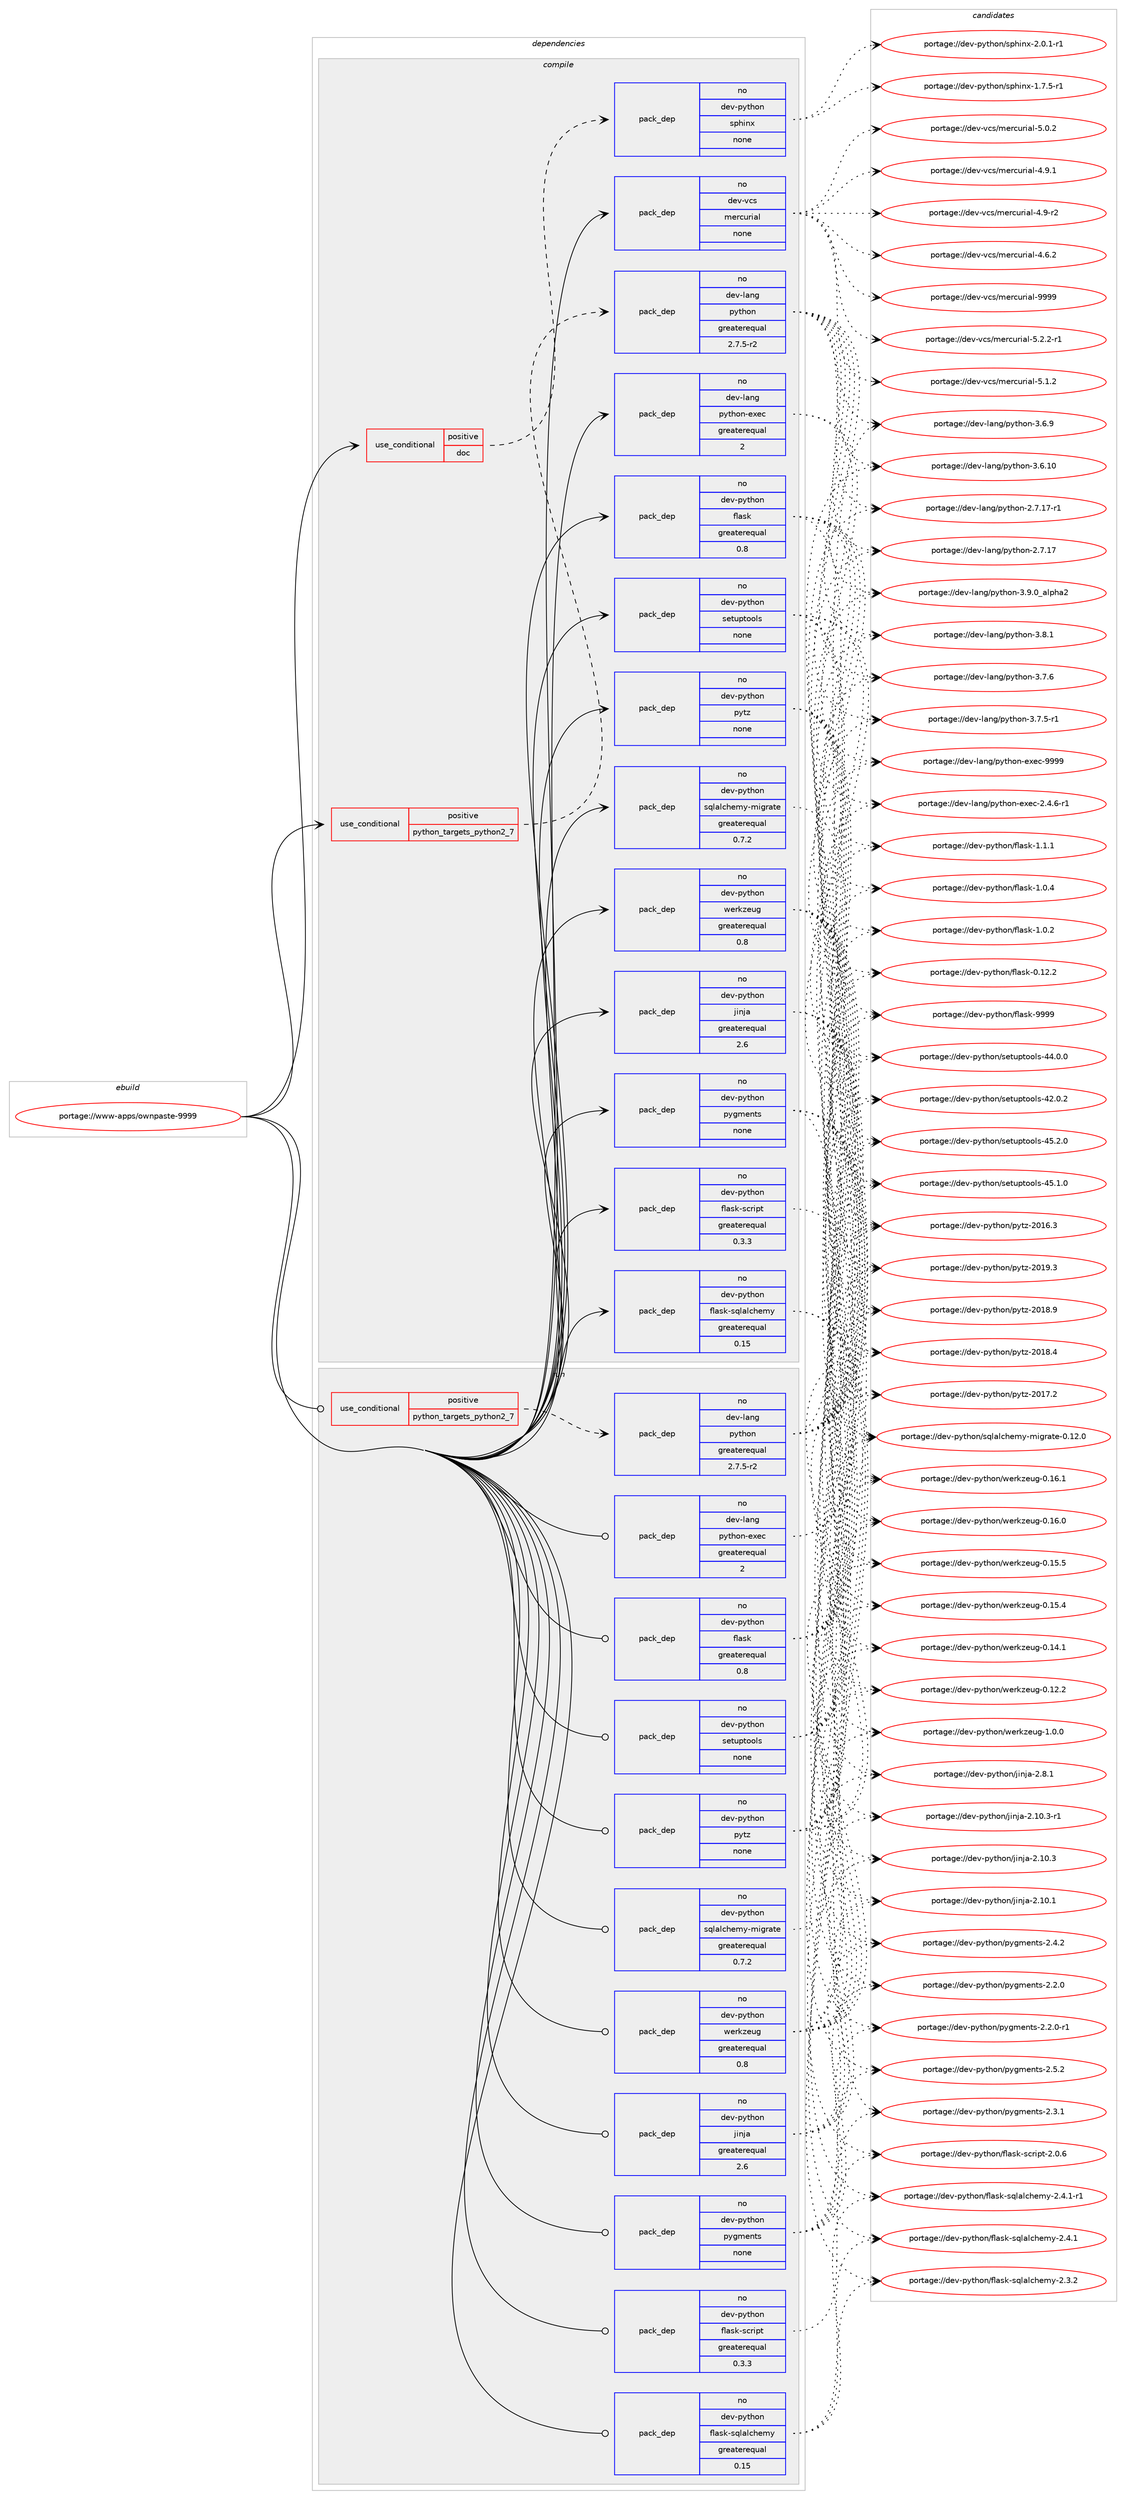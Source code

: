 digraph prolog {

# *************
# Graph options
# *************

newrank=true;
concentrate=true;
compound=true;
graph [rankdir=LR,fontname=Helvetica,fontsize=10,ranksep=1.5];#, ranksep=2.5, nodesep=0.2];
edge  [arrowhead=vee];
node  [fontname=Helvetica,fontsize=10];

# **********
# The ebuild
# **********

subgraph cluster_leftcol {
color=gray;
rank=same;
label=<<i>ebuild</i>>;
id [label="portage://www-apps/ownpaste-9999", color=red, width=4, href="../www-apps/ownpaste-9999.svg"];
}

# ****************
# The dependencies
# ****************

subgraph cluster_midcol {
color=gray;
label=<<i>dependencies</i>>;
subgraph cluster_compile {
fillcolor="#eeeeee";
style=filled;
label=<<i>compile</i>>;
subgraph cond5952 {
dependency33136 [label=<<TABLE BORDER="0" CELLBORDER="1" CELLSPACING="0" CELLPADDING="4"><TR><TD ROWSPAN="3" CELLPADDING="10">use_conditional</TD></TR><TR><TD>positive</TD></TR><TR><TD>doc</TD></TR></TABLE>>, shape=none, color=red];
subgraph pack26562 {
dependency33137 [label=<<TABLE BORDER="0" CELLBORDER="1" CELLSPACING="0" CELLPADDING="4" WIDTH="220"><TR><TD ROWSPAN="6" CELLPADDING="30">pack_dep</TD></TR><TR><TD WIDTH="110">no</TD></TR><TR><TD>dev-python</TD></TR><TR><TD>sphinx</TD></TR><TR><TD>none</TD></TR><TR><TD></TD></TR></TABLE>>, shape=none, color=blue];
}
dependency33136:e -> dependency33137:w [weight=20,style="dashed",arrowhead="vee"];
}
id:e -> dependency33136:w [weight=20,style="solid",arrowhead="vee"];
subgraph cond5953 {
dependency33138 [label=<<TABLE BORDER="0" CELLBORDER="1" CELLSPACING="0" CELLPADDING="4"><TR><TD ROWSPAN="3" CELLPADDING="10">use_conditional</TD></TR><TR><TD>positive</TD></TR><TR><TD>python_targets_python2_7</TD></TR></TABLE>>, shape=none, color=red];
subgraph pack26563 {
dependency33139 [label=<<TABLE BORDER="0" CELLBORDER="1" CELLSPACING="0" CELLPADDING="4" WIDTH="220"><TR><TD ROWSPAN="6" CELLPADDING="30">pack_dep</TD></TR><TR><TD WIDTH="110">no</TD></TR><TR><TD>dev-lang</TD></TR><TR><TD>python</TD></TR><TR><TD>greaterequal</TD></TR><TR><TD>2.7.5-r2</TD></TR></TABLE>>, shape=none, color=blue];
}
dependency33138:e -> dependency33139:w [weight=20,style="dashed",arrowhead="vee"];
}
id:e -> dependency33138:w [weight=20,style="solid",arrowhead="vee"];
subgraph pack26564 {
dependency33140 [label=<<TABLE BORDER="0" CELLBORDER="1" CELLSPACING="0" CELLPADDING="4" WIDTH="220"><TR><TD ROWSPAN="6" CELLPADDING="30">pack_dep</TD></TR><TR><TD WIDTH="110">no</TD></TR><TR><TD>dev-lang</TD></TR><TR><TD>python-exec</TD></TR><TR><TD>greaterequal</TD></TR><TR><TD>2</TD></TR></TABLE>>, shape=none, color=blue];
}
id:e -> dependency33140:w [weight=20,style="solid",arrowhead="vee"];
subgraph pack26565 {
dependency33141 [label=<<TABLE BORDER="0" CELLBORDER="1" CELLSPACING="0" CELLPADDING="4" WIDTH="220"><TR><TD ROWSPAN="6" CELLPADDING="30">pack_dep</TD></TR><TR><TD WIDTH="110">no</TD></TR><TR><TD>dev-python</TD></TR><TR><TD>flask</TD></TR><TR><TD>greaterequal</TD></TR><TR><TD>0.8</TD></TR></TABLE>>, shape=none, color=blue];
}
id:e -> dependency33141:w [weight=20,style="solid",arrowhead="vee"];
subgraph pack26566 {
dependency33142 [label=<<TABLE BORDER="0" CELLBORDER="1" CELLSPACING="0" CELLPADDING="4" WIDTH="220"><TR><TD ROWSPAN="6" CELLPADDING="30">pack_dep</TD></TR><TR><TD WIDTH="110">no</TD></TR><TR><TD>dev-python</TD></TR><TR><TD>flask-script</TD></TR><TR><TD>greaterequal</TD></TR><TR><TD>0.3.3</TD></TR></TABLE>>, shape=none, color=blue];
}
id:e -> dependency33142:w [weight=20,style="solid",arrowhead="vee"];
subgraph pack26567 {
dependency33143 [label=<<TABLE BORDER="0" CELLBORDER="1" CELLSPACING="0" CELLPADDING="4" WIDTH="220"><TR><TD ROWSPAN="6" CELLPADDING="30">pack_dep</TD></TR><TR><TD WIDTH="110">no</TD></TR><TR><TD>dev-python</TD></TR><TR><TD>flask-sqlalchemy</TD></TR><TR><TD>greaterequal</TD></TR><TR><TD>0.15</TD></TR></TABLE>>, shape=none, color=blue];
}
id:e -> dependency33143:w [weight=20,style="solid",arrowhead="vee"];
subgraph pack26568 {
dependency33144 [label=<<TABLE BORDER="0" CELLBORDER="1" CELLSPACING="0" CELLPADDING="4" WIDTH="220"><TR><TD ROWSPAN="6" CELLPADDING="30">pack_dep</TD></TR><TR><TD WIDTH="110">no</TD></TR><TR><TD>dev-python</TD></TR><TR><TD>jinja</TD></TR><TR><TD>greaterequal</TD></TR><TR><TD>2.6</TD></TR></TABLE>>, shape=none, color=blue];
}
id:e -> dependency33144:w [weight=20,style="solid",arrowhead="vee"];
subgraph pack26569 {
dependency33145 [label=<<TABLE BORDER="0" CELLBORDER="1" CELLSPACING="0" CELLPADDING="4" WIDTH="220"><TR><TD ROWSPAN="6" CELLPADDING="30">pack_dep</TD></TR><TR><TD WIDTH="110">no</TD></TR><TR><TD>dev-python</TD></TR><TR><TD>pygments</TD></TR><TR><TD>none</TD></TR><TR><TD></TD></TR></TABLE>>, shape=none, color=blue];
}
id:e -> dependency33145:w [weight=20,style="solid",arrowhead="vee"];
subgraph pack26570 {
dependency33146 [label=<<TABLE BORDER="0" CELLBORDER="1" CELLSPACING="0" CELLPADDING="4" WIDTH="220"><TR><TD ROWSPAN="6" CELLPADDING="30">pack_dep</TD></TR><TR><TD WIDTH="110">no</TD></TR><TR><TD>dev-python</TD></TR><TR><TD>pytz</TD></TR><TR><TD>none</TD></TR><TR><TD></TD></TR></TABLE>>, shape=none, color=blue];
}
id:e -> dependency33146:w [weight=20,style="solid",arrowhead="vee"];
subgraph pack26571 {
dependency33147 [label=<<TABLE BORDER="0" CELLBORDER="1" CELLSPACING="0" CELLPADDING="4" WIDTH="220"><TR><TD ROWSPAN="6" CELLPADDING="30">pack_dep</TD></TR><TR><TD WIDTH="110">no</TD></TR><TR><TD>dev-python</TD></TR><TR><TD>setuptools</TD></TR><TR><TD>none</TD></TR><TR><TD></TD></TR></TABLE>>, shape=none, color=blue];
}
id:e -> dependency33147:w [weight=20,style="solid",arrowhead="vee"];
subgraph pack26572 {
dependency33148 [label=<<TABLE BORDER="0" CELLBORDER="1" CELLSPACING="0" CELLPADDING="4" WIDTH="220"><TR><TD ROWSPAN="6" CELLPADDING="30">pack_dep</TD></TR><TR><TD WIDTH="110">no</TD></TR><TR><TD>dev-python</TD></TR><TR><TD>sqlalchemy-migrate</TD></TR><TR><TD>greaterequal</TD></TR><TR><TD>0.7.2</TD></TR></TABLE>>, shape=none, color=blue];
}
id:e -> dependency33148:w [weight=20,style="solid",arrowhead="vee"];
subgraph pack26573 {
dependency33149 [label=<<TABLE BORDER="0" CELLBORDER="1" CELLSPACING="0" CELLPADDING="4" WIDTH="220"><TR><TD ROWSPAN="6" CELLPADDING="30">pack_dep</TD></TR><TR><TD WIDTH="110">no</TD></TR><TR><TD>dev-python</TD></TR><TR><TD>werkzeug</TD></TR><TR><TD>greaterequal</TD></TR><TR><TD>0.8</TD></TR></TABLE>>, shape=none, color=blue];
}
id:e -> dependency33149:w [weight=20,style="solid",arrowhead="vee"];
subgraph pack26574 {
dependency33150 [label=<<TABLE BORDER="0" CELLBORDER="1" CELLSPACING="0" CELLPADDING="4" WIDTH="220"><TR><TD ROWSPAN="6" CELLPADDING="30">pack_dep</TD></TR><TR><TD WIDTH="110">no</TD></TR><TR><TD>dev-vcs</TD></TR><TR><TD>mercurial</TD></TR><TR><TD>none</TD></TR><TR><TD></TD></TR></TABLE>>, shape=none, color=blue];
}
id:e -> dependency33150:w [weight=20,style="solid",arrowhead="vee"];
}
subgraph cluster_compileandrun {
fillcolor="#eeeeee";
style=filled;
label=<<i>compile and run</i>>;
}
subgraph cluster_run {
fillcolor="#eeeeee";
style=filled;
label=<<i>run</i>>;
subgraph cond5954 {
dependency33151 [label=<<TABLE BORDER="0" CELLBORDER="1" CELLSPACING="0" CELLPADDING="4"><TR><TD ROWSPAN="3" CELLPADDING="10">use_conditional</TD></TR><TR><TD>positive</TD></TR><TR><TD>python_targets_python2_7</TD></TR></TABLE>>, shape=none, color=red];
subgraph pack26575 {
dependency33152 [label=<<TABLE BORDER="0" CELLBORDER="1" CELLSPACING="0" CELLPADDING="4" WIDTH="220"><TR><TD ROWSPAN="6" CELLPADDING="30">pack_dep</TD></TR><TR><TD WIDTH="110">no</TD></TR><TR><TD>dev-lang</TD></TR><TR><TD>python</TD></TR><TR><TD>greaterequal</TD></TR><TR><TD>2.7.5-r2</TD></TR></TABLE>>, shape=none, color=blue];
}
dependency33151:e -> dependency33152:w [weight=20,style="dashed",arrowhead="vee"];
}
id:e -> dependency33151:w [weight=20,style="solid",arrowhead="odot"];
subgraph pack26576 {
dependency33153 [label=<<TABLE BORDER="0" CELLBORDER="1" CELLSPACING="0" CELLPADDING="4" WIDTH="220"><TR><TD ROWSPAN="6" CELLPADDING="30">pack_dep</TD></TR><TR><TD WIDTH="110">no</TD></TR><TR><TD>dev-lang</TD></TR><TR><TD>python-exec</TD></TR><TR><TD>greaterequal</TD></TR><TR><TD>2</TD></TR></TABLE>>, shape=none, color=blue];
}
id:e -> dependency33153:w [weight=20,style="solid",arrowhead="odot"];
subgraph pack26577 {
dependency33154 [label=<<TABLE BORDER="0" CELLBORDER="1" CELLSPACING="0" CELLPADDING="4" WIDTH="220"><TR><TD ROWSPAN="6" CELLPADDING="30">pack_dep</TD></TR><TR><TD WIDTH="110">no</TD></TR><TR><TD>dev-python</TD></TR><TR><TD>flask</TD></TR><TR><TD>greaterequal</TD></TR><TR><TD>0.8</TD></TR></TABLE>>, shape=none, color=blue];
}
id:e -> dependency33154:w [weight=20,style="solid",arrowhead="odot"];
subgraph pack26578 {
dependency33155 [label=<<TABLE BORDER="0" CELLBORDER="1" CELLSPACING="0" CELLPADDING="4" WIDTH="220"><TR><TD ROWSPAN="6" CELLPADDING="30">pack_dep</TD></TR><TR><TD WIDTH="110">no</TD></TR><TR><TD>dev-python</TD></TR><TR><TD>flask-script</TD></TR><TR><TD>greaterequal</TD></TR><TR><TD>0.3.3</TD></TR></TABLE>>, shape=none, color=blue];
}
id:e -> dependency33155:w [weight=20,style="solid",arrowhead="odot"];
subgraph pack26579 {
dependency33156 [label=<<TABLE BORDER="0" CELLBORDER="1" CELLSPACING="0" CELLPADDING="4" WIDTH="220"><TR><TD ROWSPAN="6" CELLPADDING="30">pack_dep</TD></TR><TR><TD WIDTH="110">no</TD></TR><TR><TD>dev-python</TD></TR><TR><TD>flask-sqlalchemy</TD></TR><TR><TD>greaterequal</TD></TR><TR><TD>0.15</TD></TR></TABLE>>, shape=none, color=blue];
}
id:e -> dependency33156:w [weight=20,style="solid",arrowhead="odot"];
subgraph pack26580 {
dependency33157 [label=<<TABLE BORDER="0" CELLBORDER="1" CELLSPACING="0" CELLPADDING="4" WIDTH="220"><TR><TD ROWSPAN="6" CELLPADDING="30">pack_dep</TD></TR><TR><TD WIDTH="110">no</TD></TR><TR><TD>dev-python</TD></TR><TR><TD>jinja</TD></TR><TR><TD>greaterequal</TD></TR><TR><TD>2.6</TD></TR></TABLE>>, shape=none, color=blue];
}
id:e -> dependency33157:w [weight=20,style="solid",arrowhead="odot"];
subgraph pack26581 {
dependency33158 [label=<<TABLE BORDER="0" CELLBORDER="1" CELLSPACING="0" CELLPADDING="4" WIDTH="220"><TR><TD ROWSPAN="6" CELLPADDING="30">pack_dep</TD></TR><TR><TD WIDTH="110">no</TD></TR><TR><TD>dev-python</TD></TR><TR><TD>pygments</TD></TR><TR><TD>none</TD></TR><TR><TD></TD></TR></TABLE>>, shape=none, color=blue];
}
id:e -> dependency33158:w [weight=20,style="solid",arrowhead="odot"];
subgraph pack26582 {
dependency33159 [label=<<TABLE BORDER="0" CELLBORDER="1" CELLSPACING="0" CELLPADDING="4" WIDTH="220"><TR><TD ROWSPAN="6" CELLPADDING="30">pack_dep</TD></TR><TR><TD WIDTH="110">no</TD></TR><TR><TD>dev-python</TD></TR><TR><TD>pytz</TD></TR><TR><TD>none</TD></TR><TR><TD></TD></TR></TABLE>>, shape=none, color=blue];
}
id:e -> dependency33159:w [weight=20,style="solid",arrowhead="odot"];
subgraph pack26583 {
dependency33160 [label=<<TABLE BORDER="0" CELLBORDER="1" CELLSPACING="0" CELLPADDING="4" WIDTH="220"><TR><TD ROWSPAN="6" CELLPADDING="30">pack_dep</TD></TR><TR><TD WIDTH="110">no</TD></TR><TR><TD>dev-python</TD></TR><TR><TD>setuptools</TD></TR><TR><TD>none</TD></TR><TR><TD></TD></TR></TABLE>>, shape=none, color=blue];
}
id:e -> dependency33160:w [weight=20,style="solid",arrowhead="odot"];
subgraph pack26584 {
dependency33161 [label=<<TABLE BORDER="0" CELLBORDER="1" CELLSPACING="0" CELLPADDING="4" WIDTH="220"><TR><TD ROWSPAN="6" CELLPADDING="30">pack_dep</TD></TR><TR><TD WIDTH="110">no</TD></TR><TR><TD>dev-python</TD></TR><TR><TD>sqlalchemy-migrate</TD></TR><TR><TD>greaterequal</TD></TR><TR><TD>0.7.2</TD></TR></TABLE>>, shape=none, color=blue];
}
id:e -> dependency33161:w [weight=20,style="solid",arrowhead="odot"];
subgraph pack26585 {
dependency33162 [label=<<TABLE BORDER="0" CELLBORDER="1" CELLSPACING="0" CELLPADDING="4" WIDTH="220"><TR><TD ROWSPAN="6" CELLPADDING="30">pack_dep</TD></TR><TR><TD WIDTH="110">no</TD></TR><TR><TD>dev-python</TD></TR><TR><TD>werkzeug</TD></TR><TR><TD>greaterequal</TD></TR><TR><TD>0.8</TD></TR></TABLE>>, shape=none, color=blue];
}
id:e -> dependency33162:w [weight=20,style="solid",arrowhead="odot"];
}
}

# **************
# The candidates
# **************

subgraph cluster_choices {
rank=same;
color=gray;
label=<<i>candidates</i>>;

subgraph choice26562 {
color=black;
nodesep=1;
choice10010111845112121116104111110471151121041051101204550464846494511449 [label="portage://dev-python/sphinx-2.0.1-r1", color=red, width=4,href="../dev-python/sphinx-2.0.1-r1.svg"];
choice10010111845112121116104111110471151121041051101204549465546534511449 [label="portage://dev-python/sphinx-1.7.5-r1", color=red, width=4,href="../dev-python/sphinx-1.7.5-r1.svg"];
dependency33137:e -> choice10010111845112121116104111110471151121041051101204550464846494511449:w [style=dotted,weight="100"];
dependency33137:e -> choice10010111845112121116104111110471151121041051101204549465546534511449:w [style=dotted,weight="100"];
}
subgraph choice26563 {
color=black;
nodesep=1;
choice10010111845108971101034711212111610411111045514657464895971081121049750 [label="portage://dev-lang/python-3.9.0_alpha2", color=red, width=4,href="../dev-lang/python-3.9.0_alpha2.svg"];
choice100101118451089711010347112121116104111110455146564649 [label="portage://dev-lang/python-3.8.1", color=red, width=4,href="../dev-lang/python-3.8.1.svg"];
choice100101118451089711010347112121116104111110455146554654 [label="portage://dev-lang/python-3.7.6", color=red, width=4,href="../dev-lang/python-3.7.6.svg"];
choice1001011184510897110103471121211161041111104551465546534511449 [label="portage://dev-lang/python-3.7.5-r1", color=red, width=4,href="../dev-lang/python-3.7.5-r1.svg"];
choice100101118451089711010347112121116104111110455146544657 [label="portage://dev-lang/python-3.6.9", color=red, width=4,href="../dev-lang/python-3.6.9.svg"];
choice10010111845108971101034711212111610411111045514654464948 [label="portage://dev-lang/python-3.6.10", color=red, width=4,href="../dev-lang/python-3.6.10.svg"];
choice100101118451089711010347112121116104111110455046554649554511449 [label="portage://dev-lang/python-2.7.17-r1", color=red, width=4,href="../dev-lang/python-2.7.17-r1.svg"];
choice10010111845108971101034711212111610411111045504655464955 [label="portage://dev-lang/python-2.7.17", color=red, width=4,href="../dev-lang/python-2.7.17.svg"];
dependency33139:e -> choice10010111845108971101034711212111610411111045514657464895971081121049750:w [style=dotted,weight="100"];
dependency33139:e -> choice100101118451089711010347112121116104111110455146564649:w [style=dotted,weight="100"];
dependency33139:e -> choice100101118451089711010347112121116104111110455146554654:w [style=dotted,weight="100"];
dependency33139:e -> choice1001011184510897110103471121211161041111104551465546534511449:w [style=dotted,weight="100"];
dependency33139:e -> choice100101118451089711010347112121116104111110455146544657:w [style=dotted,weight="100"];
dependency33139:e -> choice10010111845108971101034711212111610411111045514654464948:w [style=dotted,weight="100"];
dependency33139:e -> choice100101118451089711010347112121116104111110455046554649554511449:w [style=dotted,weight="100"];
dependency33139:e -> choice10010111845108971101034711212111610411111045504655464955:w [style=dotted,weight="100"];
}
subgraph choice26564 {
color=black;
nodesep=1;
choice10010111845108971101034711212111610411111045101120101994557575757 [label="portage://dev-lang/python-exec-9999", color=red, width=4,href="../dev-lang/python-exec-9999.svg"];
choice10010111845108971101034711212111610411111045101120101994550465246544511449 [label="portage://dev-lang/python-exec-2.4.6-r1", color=red, width=4,href="../dev-lang/python-exec-2.4.6-r1.svg"];
dependency33140:e -> choice10010111845108971101034711212111610411111045101120101994557575757:w [style=dotted,weight="100"];
dependency33140:e -> choice10010111845108971101034711212111610411111045101120101994550465246544511449:w [style=dotted,weight="100"];
}
subgraph choice26565 {
color=black;
nodesep=1;
choice1001011184511212111610411111047102108971151074557575757 [label="portage://dev-python/flask-9999", color=red, width=4,href="../dev-python/flask-9999.svg"];
choice100101118451121211161041111104710210897115107454946494649 [label="portage://dev-python/flask-1.1.1", color=red, width=4,href="../dev-python/flask-1.1.1.svg"];
choice100101118451121211161041111104710210897115107454946484652 [label="portage://dev-python/flask-1.0.4", color=red, width=4,href="../dev-python/flask-1.0.4.svg"];
choice100101118451121211161041111104710210897115107454946484650 [label="portage://dev-python/flask-1.0.2", color=red, width=4,href="../dev-python/flask-1.0.2.svg"];
choice10010111845112121116104111110471021089711510745484649504650 [label="portage://dev-python/flask-0.12.2", color=red, width=4,href="../dev-python/flask-0.12.2.svg"];
dependency33141:e -> choice1001011184511212111610411111047102108971151074557575757:w [style=dotted,weight="100"];
dependency33141:e -> choice100101118451121211161041111104710210897115107454946494649:w [style=dotted,weight="100"];
dependency33141:e -> choice100101118451121211161041111104710210897115107454946484652:w [style=dotted,weight="100"];
dependency33141:e -> choice100101118451121211161041111104710210897115107454946484650:w [style=dotted,weight="100"];
dependency33141:e -> choice10010111845112121116104111110471021089711510745484649504650:w [style=dotted,weight="100"];
}
subgraph choice26566 {
color=black;
nodesep=1;
choice1001011184511212111610411111047102108971151074511599114105112116455046484654 [label="portage://dev-python/flask-script-2.0.6", color=red, width=4,href="../dev-python/flask-script-2.0.6.svg"];
dependency33142:e -> choice1001011184511212111610411111047102108971151074511599114105112116455046484654:w [style=dotted,weight="100"];
}
subgraph choice26567 {
color=black;
nodesep=1;
choice1001011184511212111610411111047102108971151074511511310897108991041011091214550465246494511449 [label="portage://dev-python/flask-sqlalchemy-2.4.1-r1", color=red, width=4,href="../dev-python/flask-sqlalchemy-2.4.1-r1.svg"];
choice100101118451121211161041111104710210897115107451151131089710899104101109121455046524649 [label="portage://dev-python/flask-sqlalchemy-2.4.1", color=red, width=4,href="../dev-python/flask-sqlalchemy-2.4.1.svg"];
choice100101118451121211161041111104710210897115107451151131089710899104101109121455046514650 [label="portage://dev-python/flask-sqlalchemy-2.3.2", color=red, width=4,href="../dev-python/flask-sqlalchemy-2.3.2.svg"];
dependency33143:e -> choice1001011184511212111610411111047102108971151074511511310897108991041011091214550465246494511449:w [style=dotted,weight="100"];
dependency33143:e -> choice100101118451121211161041111104710210897115107451151131089710899104101109121455046524649:w [style=dotted,weight="100"];
dependency33143:e -> choice100101118451121211161041111104710210897115107451151131089710899104101109121455046514650:w [style=dotted,weight="100"];
}
subgraph choice26568 {
color=black;
nodesep=1;
choice100101118451121211161041111104710610511010697455046564649 [label="portage://dev-python/jinja-2.8.1", color=red, width=4,href="../dev-python/jinja-2.8.1.svg"];
choice100101118451121211161041111104710610511010697455046494846514511449 [label="portage://dev-python/jinja-2.10.3-r1", color=red, width=4,href="../dev-python/jinja-2.10.3-r1.svg"];
choice10010111845112121116104111110471061051101069745504649484651 [label="portage://dev-python/jinja-2.10.3", color=red, width=4,href="../dev-python/jinja-2.10.3.svg"];
choice10010111845112121116104111110471061051101069745504649484649 [label="portage://dev-python/jinja-2.10.1", color=red, width=4,href="../dev-python/jinja-2.10.1.svg"];
dependency33144:e -> choice100101118451121211161041111104710610511010697455046564649:w [style=dotted,weight="100"];
dependency33144:e -> choice100101118451121211161041111104710610511010697455046494846514511449:w [style=dotted,weight="100"];
dependency33144:e -> choice10010111845112121116104111110471061051101069745504649484651:w [style=dotted,weight="100"];
dependency33144:e -> choice10010111845112121116104111110471061051101069745504649484649:w [style=dotted,weight="100"];
}
subgraph choice26569 {
color=black;
nodesep=1;
choice1001011184511212111610411111047112121103109101110116115455046534650 [label="portage://dev-python/pygments-2.5.2", color=red, width=4,href="../dev-python/pygments-2.5.2.svg"];
choice1001011184511212111610411111047112121103109101110116115455046524650 [label="portage://dev-python/pygments-2.4.2", color=red, width=4,href="../dev-python/pygments-2.4.2.svg"];
choice1001011184511212111610411111047112121103109101110116115455046514649 [label="portage://dev-python/pygments-2.3.1", color=red, width=4,href="../dev-python/pygments-2.3.1.svg"];
choice10010111845112121116104111110471121211031091011101161154550465046484511449 [label="portage://dev-python/pygments-2.2.0-r1", color=red, width=4,href="../dev-python/pygments-2.2.0-r1.svg"];
choice1001011184511212111610411111047112121103109101110116115455046504648 [label="portage://dev-python/pygments-2.2.0", color=red, width=4,href="../dev-python/pygments-2.2.0.svg"];
dependency33145:e -> choice1001011184511212111610411111047112121103109101110116115455046534650:w [style=dotted,weight="100"];
dependency33145:e -> choice1001011184511212111610411111047112121103109101110116115455046524650:w [style=dotted,weight="100"];
dependency33145:e -> choice1001011184511212111610411111047112121103109101110116115455046514649:w [style=dotted,weight="100"];
dependency33145:e -> choice10010111845112121116104111110471121211031091011101161154550465046484511449:w [style=dotted,weight="100"];
dependency33145:e -> choice1001011184511212111610411111047112121103109101110116115455046504648:w [style=dotted,weight="100"];
}
subgraph choice26570 {
color=black;
nodesep=1;
choice100101118451121211161041111104711212111612245504849574651 [label="portage://dev-python/pytz-2019.3", color=red, width=4,href="../dev-python/pytz-2019.3.svg"];
choice100101118451121211161041111104711212111612245504849564657 [label="portage://dev-python/pytz-2018.9", color=red, width=4,href="../dev-python/pytz-2018.9.svg"];
choice100101118451121211161041111104711212111612245504849564652 [label="portage://dev-python/pytz-2018.4", color=red, width=4,href="../dev-python/pytz-2018.4.svg"];
choice100101118451121211161041111104711212111612245504849554650 [label="portage://dev-python/pytz-2017.2", color=red, width=4,href="../dev-python/pytz-2017.2.svg"];
choice100101118451121211161041111104711212111612245504849544651 [label="portage://dev-python/pytz-2016.3", color=red, width=4,href="../dev-python/pytz-2016.3.svg"];
dependency33146:e -> choice100101118451121211161041111104711212111612245504849574651:w [style=dotted,weight="100"];
dependency33146:e -> choice100101118451121211161041111104711212111612245504849564657:w [style=dotted,weight="100"];
dependency33146:e -> choice100101118451121211161041111104711212111612245504849564652:w [style=dotted,weight="100"];
dependency33146:e -> choice100101118451121211161041111104711212111612245504849554650:w [style=dotted,weight="100"];
dependency33146:e -> choice100101118451121211161041111104711212111612245504849544651:w [style=dotted,weight="100"];
}
subgraph choice26571 {
color=black;
nodesep=1;
choice100101118451121211161041111104711510111611711211611111110811545525346504648 [label="portage://dev-python/setuptools-45.2.0", color=red, width=4,href="../dev-python/setuptools-45.2.0.svg"];
choice100101118451121211161041111104711510111611711211611111110811545525346494648 [label="portage://dev-python/setuptools-45.1.0", color=red, width=4,href="../dev-python/setuptools-45.1.0.svg"];
choice100101118451121211161041111104711510111611711211611111110811545525246484648 [label="portage://dev-python/setuptools-44.0.0", color=red, width=4,href="../dev-python/setuptools-44.0.0.svg"];
choice100101118451121211161041111104711510111611711211611111110811545525046484650 [label="portage://dev-python/setuptools-42.0.2", color=red, width=4,href="../dev-python/setuptools-42.0.2.svg"];
dependency33147:e -> choice100101118451121211161041111104711510111611711211611111110811545525346504648:w [style=dotted,weight="100"];
dependency33147:e -> choice100101118451121211161041111104711510111611711211611111110811545525346494648:w [style=dotted,weight="100"];
dependency33147:e -> choice100101118451121211161041111104711510111611711211611111110811545525246484648:w [style=dotted,weight="100"];
dependency33147:e -> choice100101118451121211161041111104711510111611711211611111110811545525046484650:w [style=dotted,weight="100"];
}
subgraph choice26572 {
color=black;
nodesep=1;
choice10010111845112121116104111110471151131089710899104101109121451091051031149711610145484649504648 [label="portage://dev-python/sqlalchemy-migrate-0.12.0", color=red, width=4,href="../dev-python/sqlalchemy-migrate-0.12.0.svg"];
dependency33148:e -> choice10010111845112121116104111110471151131089710899104101109121451091051031149711610145484649504648:w [style=dotted,weight="100"];
}
subgraph choice26573 {
color=black;
nodesep=1;
choice1001011184511212111610411111047119101114107122101117103454946484648 [label="portage://dev-python/werkzeug-1.0.0", color=red, width=4,href="../dev-python/werkzeug-1.0.0.svg"];
choice100101118451121211161041111104711910111410712210111710345484649544649 [label="portage://dev-python/werkzeug-0.16.1", color=red, width=4,href="../dev-python/werkzeug-0.16.1.svg"];
choice100101118451121211161041111104711910111410712210111710345484649544648 [label="portage://dev-python/werkzeug-0.16.0", color=red, width=4,href="../dev-python/werkzeug-0.16.0.svg"];
choice100101118451121211161041111104711910111410712210111710345484649534653 [label="portage://dev-python/werkzeug-0.15.5", color=red, width=4,href="../dev-python/werkzeug-0.15.5.svg"];
choice100101118451121211161041111104711910111410712210111710345484649534652 [label="portage://dev-python/werkzeug-0.15.4", color=red, width=4,href="../dev-python/werkzeug-0.15.4.svg"];
choice100101118451121211161041111104711910111410712210111710345484649524649 [label="portage://dev-python/werkzeug-0.14.1", color=red, width=4,href="../dev-python/werkzeug-0.14.1.svg"];
choice100101118451121211161041111104711910111410712210111710345484649504650 [label="portage://dev-python/werkzeug-0.12.2", color=red, width=4,href="../dev-python/werkzeug-0.12.2.svg"];
dependency33149:e -> choice1001011184511212111610411111047119101114107122101117103454946484648:w [style=dotted,weight="100"];
dependency33149:e -> choice100101118451121211161041111104711910111410712210111710345484649544649:w [style=dotted,weight="100"];
dependency33149:e -> choice100101118451121211161041111104711910111410712210111710345484649544648:w [style=dotted,weight="100"];
dependency33149:e -> choice100101118451121211161041111104711910111410712210111710345484649534653:w [style=dotted,weight="100"];
dependency33149:e -> choice100101118451121211161041111104711910111410712210111710345484649534652:w [style=dotted,weight="100"];
dependency33149:e -> choice100101118451121211161041111104711910111410712210111710345484649524649:w [style=dotted,weight="100"];
dependency33149:e -> choice100101118451121211161041111104711910111410712210111710345484649504650:w [style=dotted,weight="100"];
}
subgraph choice26574 {
color=black;
nodesep=1;
choice10010111845118991154710910111499117114105971084557575757 [label="portage://dev-vcs/mercurial-9999", color=red, width=4,href="../dev-vcs/mercurial-9999.svg"];
choice10010111845118991154710910111499117114105971084553465046504511449 [label="portage://dev-vcs/mercurial-5.2.2-r1", color=red, width=4,href="../dev-vcs/mercurial-5.2.2-r1.svg"];
choice1001011184511899115471091011149911711410597108455346494650 [label="portage://dev-vcs/mercurial-5.1.2", color=red, width=4,href="../dev-vcs/mercurial-5.1.2.svg"];
choice1001011184511899115471091011149911711410597108455346484650 [label="portage://dev-vcs/mercurial-5.0.2", color=red, width=4,href="../dev-vcs/mercurial-5.0.2.svg"];
choice1001011184511899115471091011149911711410597108455246574649 [label="portage://dev-vcs/mercurial-4.9.1", color=red, width=4,href="../dev-vcs/mercurial-4.9.1.svg"];
choice1001011184511899115471091011149911711410597108455246574511450 [label="portage://dev-vcs/mercurial-4.9-r2", color=red, width=4,href="../dev-vcs/mercurial-4.9-r2.svg"];
choice1001011184511899115471091011149911711410597108455246544650 [label="portage://dev-vcs/mercurial-4.6.2", color=red, width=4,href="../dev-vcs/mercurial-4.6.2.svg"];
dependency33150:e -> choice10010111845118991154710910111499117114105971084557575757:w [style=dotted,weight="100"];
dependency33150:e -> choice10010111845118991154710910111499117114105971084553465046504511449:w [style=dotted,weight="100"];
dependency33150:e -> choice1001011184511899115471091011149911711410597108455346494650:w [style=dotted,weight="100"];
dependency33150:e -> choice1001011184511899115471091011149911711410597108455346484650:w [style=dotted,weight="100"];
dependency33150:e -> choice1001011184511899115471091011149911711410597108455246574649:w [style=dotted,weight="100"];
dependency33150:e -> choice1001011184511899115471091011149911711410597108455246574511450:w [style=dotted,weight="100"];
dependency33150:e -> choice1001011184511899115471091011149911711410597108455246544650:w [style=dotted,weight="100"];
}
subgraph choice26575 {
color=black;
nodesep=1;
choice10010111845108971101034711212111610411111045514657464895971081121049750 [label="portage://dev-lang/python-3.9.0_alpha2", color=red, width=4,href="../dev-lang/python-3.9.0_alpha2.svg"];
choice100101118451089711010347112121116104111110455146564649 [label="portage://dev-lang/python-3.8.1", color=red, width=4,href="../dev-lang/python-3.8.1.svg"];
choice100101118451089711010347112121116104111110455146554654 [label="portage://dev-lang/python-3.7.6", color=red, width=4,href="../dev-lang/python-3.7.6.svg"];
choice1001011184510897110103471121211161041111104551465546534511449 [label="portage://dev-lang/python-3.7.5-r1", color=red, width=4,href="../dev-lang/python-3.7.5-r1.svg"];
choice100101118451089711010347112121116104111110455146544657 [label="portage://dev-lang/python-3.6.9", color=red, width=4,href="../dev-lang/python-3.6.9.svg"];
choice10010111845108971101034711212111610411111045514654464948 [label="portage://dev-lang/python-3.6.10", color=red, width=4,href="../dev-lang/python-3.6.10.svg"];
choice100101118451089711010347112121116104111110455046554649554511449 [label="portage://dev-lang/python-2.7.17-r1", color=red, width=4,href="../dev-lang/python-2.7.17-r1.svg"];
choice10010111845108971101034711212111610411111045504655464955 [label="portage://dev-lang/python-2.7.17", color=red, width=4,href="../dev-lang/python-2.7.17.svg"];
dependency33152:e -> choice10010111845108971101034711212111610411111045514657464895971081121049750:w [style=dotted,weight="100"];
dependency33152:e -> choice100101118451089711010347112121116104111110455146564649:w [style=dotted,weight="100"];
dependency33152:e -> choice100101118451089711010347112121116104111110455146554654:w [style=dotted,weight="100"];
dependency33152:e -> choice1001011184510897110103471121211161041111104551465546534511449:w [style=dotted,weight="100"];
dependency33152:e -> choice100101118451089711010347112121116104111110455146544657:w [style=dotted,weight="100"];
dependency33152:e -> choice10010111845108971101034711212111610411111045514654464948:w [style=dotted,weight="100"];
dependency33152:e -> choice100101118451089711010347112121116104111110455046554649554511449:w [style=dotted,weight="100"];
dependency33152:e -> choice10010111845108971101034711212111610411111045504655464955:w [style=dotted,weight="100"];
}
subgraph choice26576 {
color=black;
nodesep=1;
choice10010111845108971101034711212111610411111045101120101994557575757 [label="portage://dev-lang/python-exec-9999", color=red, width=4,href="../dev-lang/python-exec-9999.svg"];
choice10010111845108971101034711212111610411111045101120101994550465246544511449 [label="portage://dev-lang/python-exec-2.4.6-r1", color=red, width=4,href="../dev-lang/python-exec-2.4.6-r1.svg"];
dependency33153:e -> choice10010111845108971101034711212111610411111045101120101994557575757:w [style=dotted,weight="100"];
dependency33153:e -> choice10010111845108971101034711212111610411111045101120101994550465246544511449:w [style=dotted,weight="100"];
}
subgraph choice26577 {
color=black;
nodesep=1;
choice1001011184511212111610411111047102108971151074557575757 [label="portage://dev-python/flask-9999", color=red, width=4,href="../dev-python/flask-9999.svg"];
choice100101118451121211161041111104710210897115107454946494649 [label="portage://dev-python/flask-1.1.1", color=red, width=4,href="../dev-python/flask-1.1.1.svg"];
choice100101118451121211161041111104710210897115107454946484652 [label="portage://dev-python/flask-1.0.4", color=red, width=4,href="../dev-python/flask-1.0.4.svg"];
choice100101118451121211161041111104710210897115107454946484650 [label="portage://dev-python/flask-1.0.2", color=red, width=4,href="../dev-python/flask-1.0.2.svg"];
choice10010111845112121116104111110471021089711510745484649504650 [label="portage://dev-python/flask-0.12.2", color=red, width=4,href="../dev-python/flask-0.12.2.svg"];
dependency33154:e -> choice1001011184511212111610411111047102108971151074557575757:w [style=dotted,weight="100"];
dependency33154:e -> choice100101118451121211161041111104710210897115107454946494649:w [style=dotted,weight="100"];
dependency33154:e -> choice100101118451121211161041111104710210897115107454946484652:w [style=dotted,weight="100"];
dependency33154:e -> choice100101118451121211161041111104710210897115107454946484650:w [style=dotted,weight="100"];
dependency33154:e -> choice10010111845112121116104111110471021089711510745484649504650:w [style=dotted,weight="100"];
}
subgraph choice26578 {
color=black;
nodesep=1;
choice1001011184511212111610411111047102108971151074511599114105112116455046484654 [label="portage://dev-python/flask-script-2.0.6", color=red, width=4,href="../dev-python/flask-script-2.0.6.svg"];
dependency33155:e -> choice1001011184511212111610411111047102108971151074511599114105112116455046484654:w [style=dotted,weight="100"];
}
subgraph choice26579 {
color=black;
nodesep=1;
choice1001011184511212111610411111047102108971151074511511310897108991041011091214550465246494511449 [label="portage://dev-python/flask-sqlalchemy-2.4.1-r1", color=red, width=4,href="../dev-python/flask-sqlalchemy-2.4.1-r1.svg"];
choice100101118451121211161041111104710210897115107451151131089710899104101109121455046524649 [label="portage://dev-python/flask-sqlalchemy-2.4.1", color=red, width=4,href="../dev-python/flask-sqlalchemy-2.4.1.svg"];
choice100101118451121211161041111104710210897115107451151131089710899104101109121455046514650 [label="portage://dev-python/flask-sqlalchemy-2.3.2", color=red, width=4,href="../dev-python/flask-sqlalchemy-2.3.2.svg"];
dependency33156:e -> choice1001011184511212111610411111047102108971151074511511310897108991041011091214550465246494511449:w [style=dotted,weight="100"];
dependency33156:e -> choice100101118451121211161041111104710210897115107451151131089710899104101109121455046524649:w [style=dotted,weight="100"];
dependency33156:e -> choice100101118451121211161041111104710210897115107451151131089710899104101109121455046514650:w [style=dotted,weight="100"];
}
subgraph choice26580 {
color=black;
nodesep=1;
choice100101118451121211161041111104710610511010697455046564649 [label="portage://dev-python/jinja-2.8.1", color=red, width=4,href="../dev-python/jinja-2.8.1.svg"];
choice100101118451121211161041111104710610511010697455046494846514511449 [label="portage://dev-python/jinja-2.10.3-r1", color=red, width=4,href="../dev-python/jinja-2.10.3-r1.svg"];
choice10010111845112121116104111110471061051101069745504649484651 [label="portage://dev-python/jinja-2.10.3", color=red, width=4,href="../dev-python/jinja-2.10.3.svg"];
choice10010111845112121116104111110471061051101069745504649484649 [label="portage://dev-python/jinja-2.10.1", color=red, width=4,href="../dev-python/jinja-2.10.1.svg"];
dependency33157:e -> choice100101118451121211161041111104710610511010697455046564649:w [style=dotted,weight="100"];
dependency33157:e -> choice100101118451121211161041111104710610511010697455046494846514511449:w [style=dotted,weight="100"];
dependency33157:e -> choice10010111845112121116104111110471061051101069745504649484651:w [style=dotted,weight="100"];
dependency33157:e -> choice10010111845112121116104111110471061051101069745504649484649:w [style=dotted,weight="100"];
}
subgraph choice26581 {
color=black;
nodesep=1;
choice1001011184511212111610411111047112121103109101110116115455046534650 [label="portage://dev-python/pygments-2.5.2", color=red, width=4,href="../dev-python/pygments-2.5.2.svg"];
choice1001011184511212111610411111047112121103109101110116115455046524650 [label="portage://dev-python/pygments-2.4.2", color=red, width=4,href="../dev-python/pygments-2.4.2.svg"];
choice1001011184511212111610411111047112121103109101110116115455046514649 [label="portage://dev-python/pygments-2.3.1", color=red, width=4,href="../dev-python/pygments-2.3.1.svg"];
choice10010111845112121116104111110471121211031091011101161154550465046484511449 [label="portage://dev-python/pygments-2.2.0-r1", color=red, width=4,href="../dev-python/pygments-2.2.0-r1.svg"];
choice1001011184511212111610411111047112121103109101110116115455046504648 [label="portage://dev-python/pygments-2.2.0", color=red, width=4,href="../dev-python/pygments-2.2.0.svg"];
dependency33158:e -> choice1001011184511212111610411111047112121103109101110116115455046534650:w [style=dotted,weight="100"];
dependency33158:e -> choice1001011184511212111610411111047112121103109101110116115455046524650:w [style=dotted,weight="100"];
dependency33158:e -> choice1001011184511212111610411111047112121103109101110116115455046514649:w [style=dotted,weight="100"];
dependency33158:e -> choice10010111845112121116104111110471121211031091011101161154550465046484511449:w [style=dotted,weight="100"];
dependency33158:e -> choice1001011184511212111610411111047112121103109101110116115455046504648:w [style=dotted,weight="100"];
}
subgraph choice26582 {
color=black;
nodesep=1;
choice100101118451121211161041111104711212111612245504849574651 [label="portage://dev-python/pytz-2019.3", color=red, width=4,href="../dev-python/pytz-2019.3.svg"];
choice100101118451121211161041111104711212111612245504849564657 [label="portage://dev-python/pytz-2018.9", color=red, width=4,href="../dev-python/pytz-2018.9.svg"];
choice100101118451121211161041111104711212111612245504849564652 [label="portage://dev-python/pytz-2018.4", color=red, width=4,href="../dev-python/pytz-2018.4.svg"];
choice100101118451121211161041111104711212111612245504849554650 [label="portage://dev-python/pytz-2017.2", color=red, width=4,href="../dev-python/pytz-2017.2.svg"];
choice100101118451121211161041111104711212111612245504849544651 [label="portage://dev-python/pytz-2016.3", color=red, width=4,href="../dev-python/pytz-2016.3.svg"];
dependency33159:e -> choice100101118451121211161041111104711212111612245504849574651:w [style=dotted,weight="100"];
dependency33159:e -> choice100101118451121211161041111104711212111612245504849564657:w [style=dotted,weight="100"];
dependency33159:e -> choice100101118451121211161041111104711212111612245504849564652:w [style=dotted,weight="100"];
dependency33159:e -> choice100101118451121211161041111104711212111612245504849554650:w [style=dotted,weight="100"];
dependency33159:e -> choice100101118451121211161041111104711212111612245504849544651:w [style=dotted,weight="100"];
}
subgraph choice26583 {
color=black;
nodesep=1;
choice100101118451121211161041111104711510111611711211611111110811545525346504648 [label="portage://dev-python/setuptools-45.2.0", color=red, width=4,href="../dev-python/setuptools-45.2.0.svg"];
choice100101118451121211161041111104711510111611711211611111110811545525346494648 [label="portage://dev-python/setuptools-45.1.0", color=red, width=4,href="../dev-python/setuptools-45.1.0.svg"];
choice100101118451121211161041111104711510111611711211611111110811545525246484648 [label="portage://dev-python/setuptools-44.0.0", color=red, width=4,href="../dev-python/setuptools-44.0.0.svg"];
choice100101118451121211161041111104711510111611711211611111110811545525046484650 [label="portage://dev-python/setuptools-42.0.2", color=red, width=4,href="../dev-python/setuptools-42.0.2.svg"];
dependency33160:e -> choice100101118451121211161041111104711510111611711211611111110811545525346504648:w [style=dotted,weight="100"];
dependency33160:e -> choice100101118451121211161041111104711510111611711211611111110811545525346494648:w [style=dotted,weight="100"];
dependency33160:e -> choice100101118451121211161041111104711510111611711211611111110811545525246484648:w [style=dotted,weight="100"];
dependency33160:e -> choice100101118451121211161041111104711510111611711211611111110811545525046484650:w [style=dotted,weight="100"];
}
subgraph choice26584 {
color=black;
nodesep=1;
choice10010111845112121116104111110471151131089710899104101109121451091051031149711610145484649504648 [label="portage://dev-python/sqlalchemy-migrate-0.12.0", color=red, width=4,href="../dev-python/sqlalchemy-migrate-0.12.0.svg"];
dependency33161:e -> choice10010111845112121116104111110471151131089710899104101109121451091051031149711610145484649504648:w [style=dotted,weight="100"];
}
subgraph choice26585 {
color=black;
nodesep=1;
choice1001011184511212111610411111047119101114107122101117103454946484648 [label="portage://dev-python/werkzeug-1.0.0", color=red, width=4,href="../dev-python/werkzeug-1.0.0.svg"];
choice100101118451121211161041111104711910111410712210111710345484649544649 [label="portage://dev-python/werkzeug-0.16.1", color=red, width=4,href="../dev-python/werkzeug-0.16.1.svg"];
choice100101118451121211161041111104711910111410712210111710345484649544648 [label="portage://dev-python/werkzeug-0.16.0", color=red, width=4,href="../dev-python/werkzeug-0.16.0.svg"];
choice100101118451121211161041111104711910111410712210111710345484649534653 [label="portage://dev-python/werkzeug-0.15.5", color=red, width=4,href="../dev-python/werkzeug-0.15.5.svg"];
choice100101118451121211161041111104711910111410712210111710345484649534652 [label="portage://dev-python/werkzeug-0.15.4", color=red, width=4,href="../dev-python/werkzeug-0.15.4.svg"];
choice100101118451121211161041111104711910111410712210111710345484649524649 [label="portage://dev-python/werkzeug-0.14.1", color=red, width=4,href="../dev-python/werkzeug-0.14.1.svg"];
choice100101118451121211161041111104711910111410712210111710345484649504650 [label="portage://dev-python/werkzeug-0.12.2", color=red, width=4,href="../dev-python/werkzeug-0.12.2.svg"];
dependency33162:e -> choice1001011184511212111610411111047119101114107122101117103454946484648:w [style=dotted,weight="100"];
dependency33162:e -> choice100101118451121211161041111104711910111410712210111710345484649544649:w [style=dotted,weight="100"];
dependency33162:e -> choice100101118451121211161041111104711910111410712210111710345484649544648:w [style=dotted,weight="100"];
dependency33162:e -> choice100101118451121211161041111104711910111410712210111710345484649534653:w [style=dotted,weight="100"];
dependency33162:e -> choice100101118451121211161041111104711910111410712210111710345484649534652:w [style=dotted,weight="100"];
dependency33162:e -> choice100101118451121211161041111104711910111410712210111710345484649524649:w [style=dotted,weight="100"];
dependency33162:e -> choice100101118451121211161041111104711910111410712210111710345484649504650:w [style=dotted,weight="100"];
}
}

}
